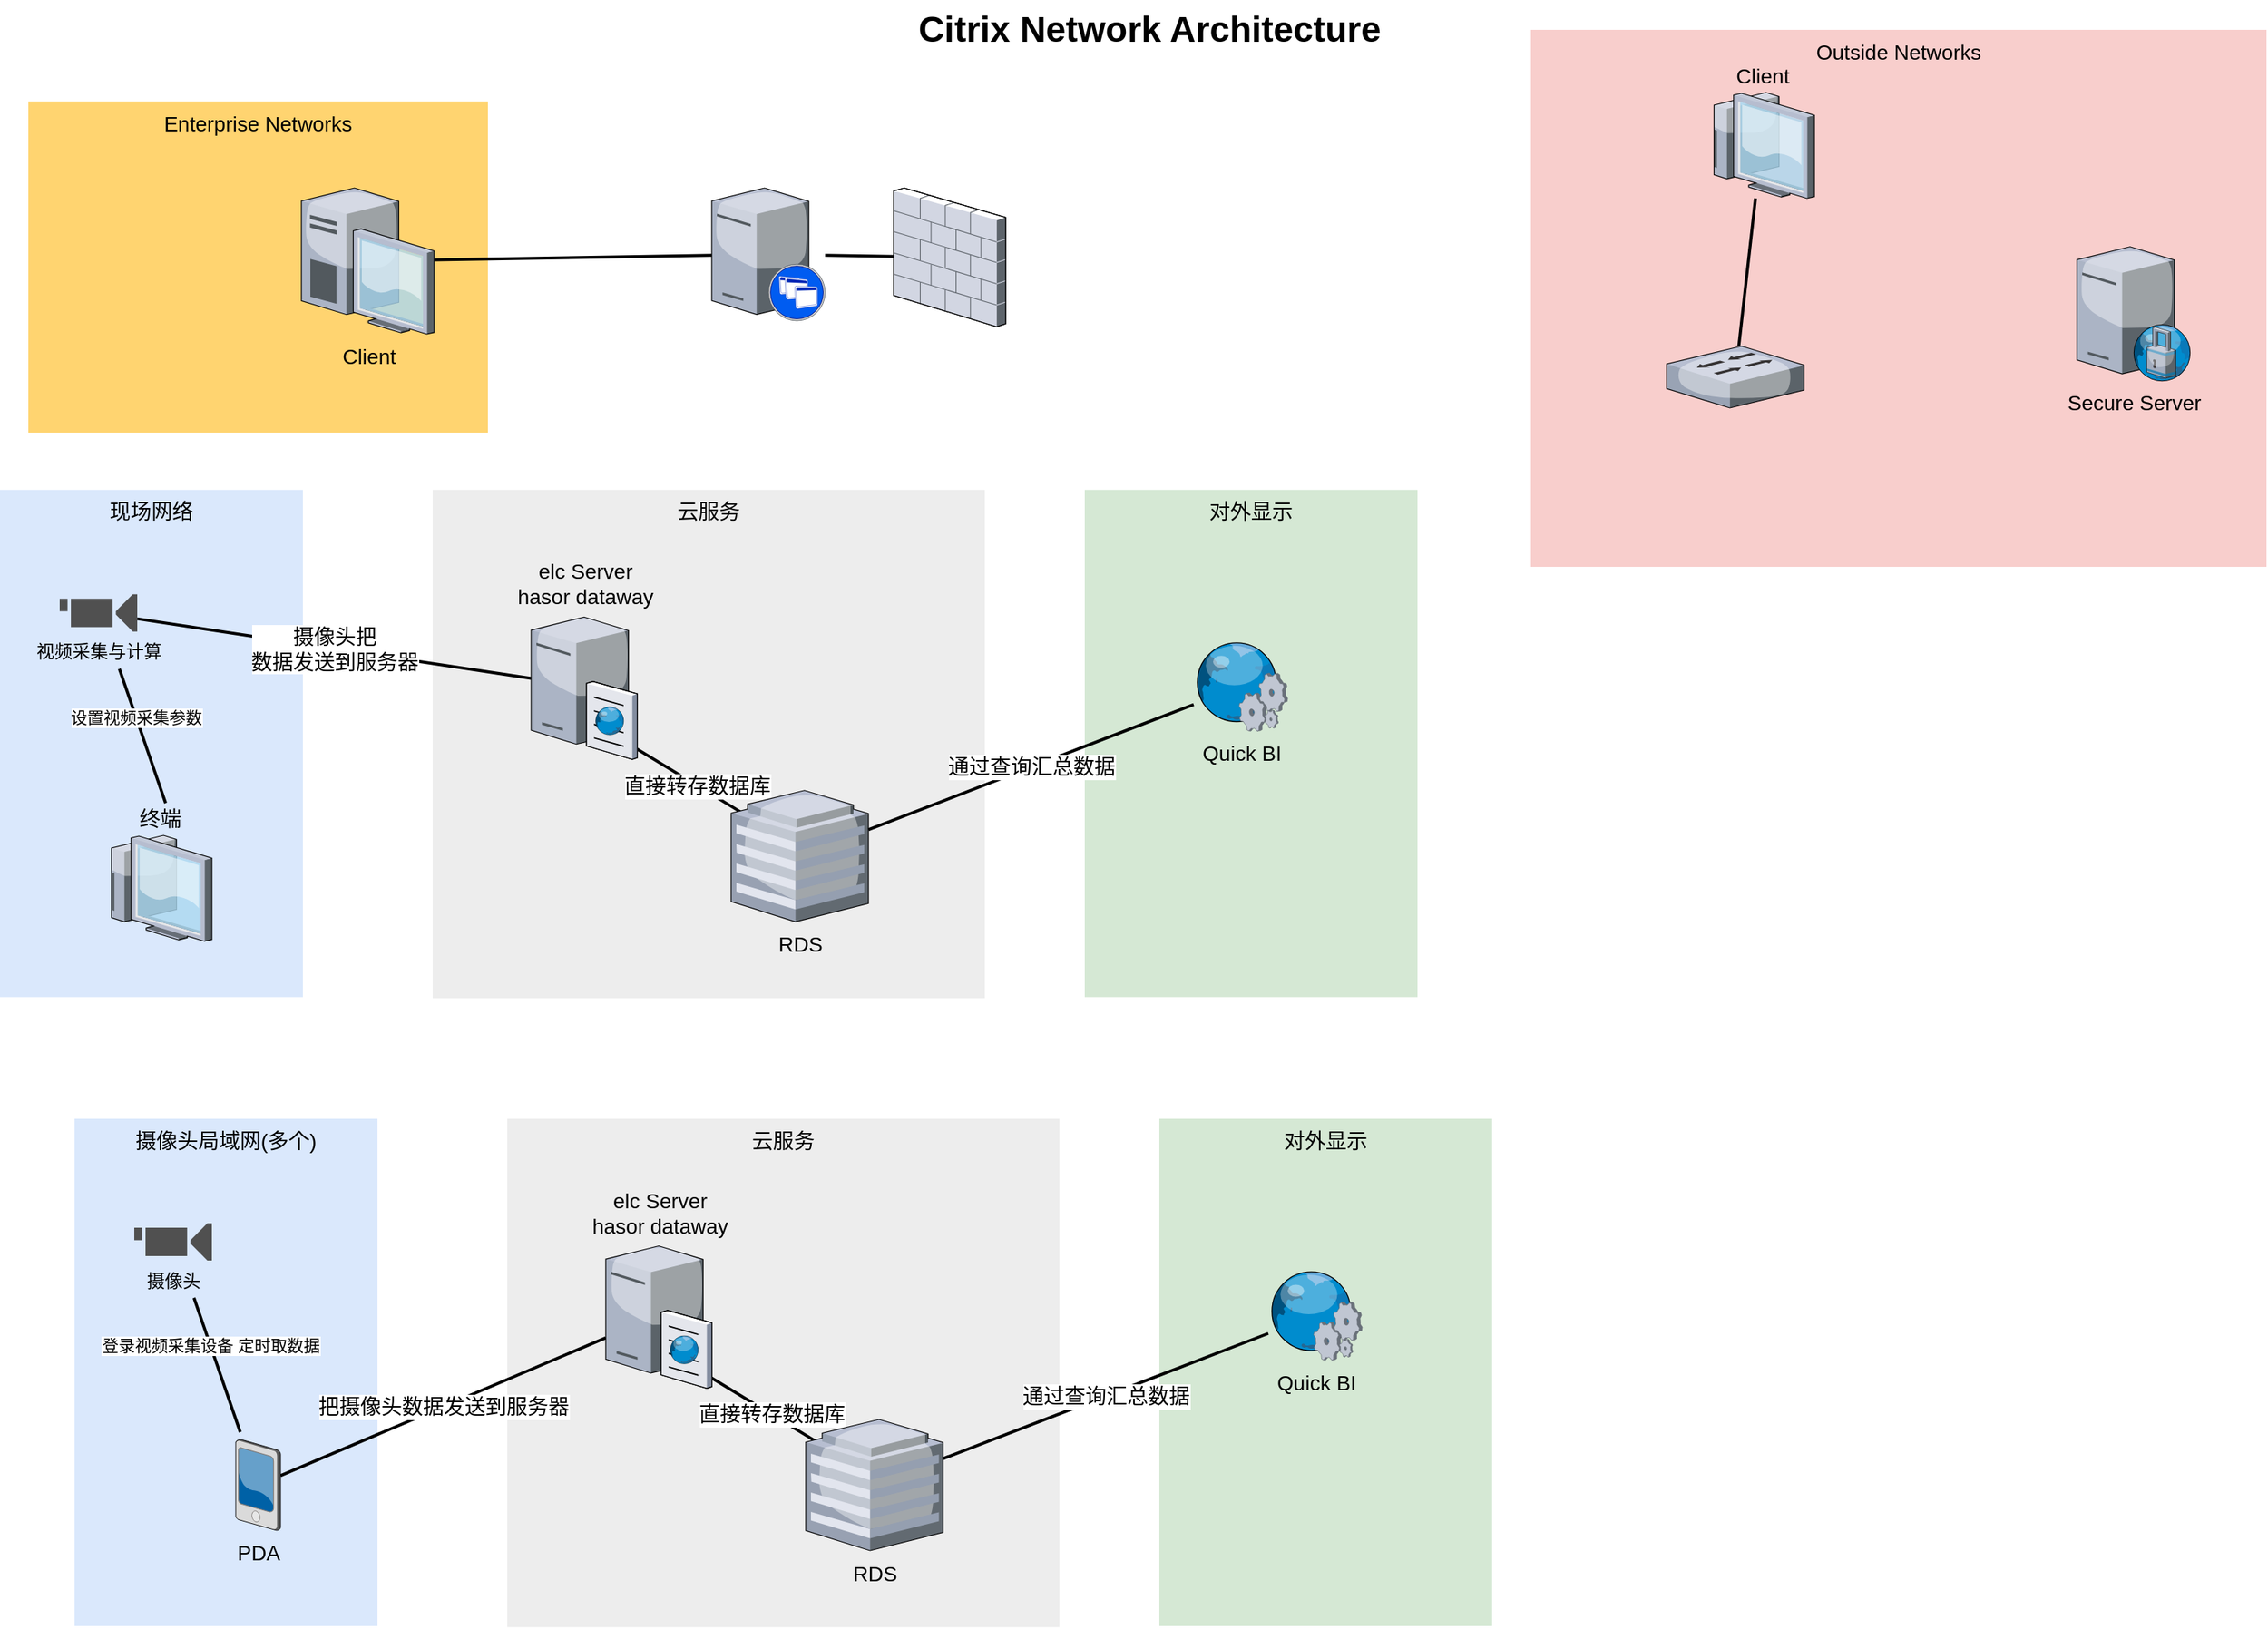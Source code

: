 <mxfile version="13.7.9" type="github"><diagram name="Page-1" id="e3a06f82-3646-2815-327d-82caf3d4e204"><mxGraphModel dx="1038" dy="580" grid="1" gridSize="10" guides="1" tooltips="1" connect="1" arrows="1" fold="1" page="1" pageScale="1.5" pageWidth="1169" pageHeight="826" background="none" math="0" shadow="0"><root><mxCell id="0" style=";html=1;"/><mxCell id="1" style=";html=1;" parent="0"/><mxCell id="6a7d8f32e03d9370-61" value="Outside Networks" style="whiteSpace=wrap;html=1;fillColor=#f8cecc;fontSize=14;strokeColor=none;verticalAlign=top;" parent="1" vertex="1"><mxGeometry x="1186" y="50" width="493" height="360" as="geometry"/></mxCell><mxCell id="6a7d8f32e03d9370-60" value="对外显示" style="whiteSpace=wrap;html=1;fillColor=#d5e8d4;fontSize=14;strokeColor=none;verticalAlign=top;" parent="1" vertex="1"><mxGeometry x="937" y="780" width="223" height="340" as="geometry"/></mxCell><mxCell id="6a7d8f32e03d9370-59" value="云服务" style="whiteSpace=wrap;html=1;fillColor=#EDEDED;fontSize=14;strokeColor=none;verticalAlign=top;" parent="1" vertex="1"><mxGeometry x="500" y="780" width="370" height="340.75" as="geometry"/></mxCell><mxCell id="6a7d8f32e03d9370-58" value="摄像头局域网(多个)" style="whiteSpace=wrap;html=1;fillColor=#dae8fc;fontSize=14;strokeColor=none;verticalAlign=top;" parent="1" vertex="1"><mxGeometry x="210" y="780" width="203" height="340" as="geometry"/></mxCell><mxCell id="6a7d8f32e03d9370-57" value="Enterprise Networks" style="whiteSpace=wrap;html=1;fillColor=#FFD470;gradientColor=none;fontSize=14;strokeColor=none;verticalAlign=top;" parent="1" vertex="1"><mxGeometry x="179" y="98" width="308" height="222" as="geometry"/></mxCell><mxCell id="6a7d8f32e03d9370-32" style="edgeStyle=none;rounded=0;html=1;startSize=10;endSize=10;jettySize=auto;orthogonalLoop=1;fontSize=14;endArrow=none;endFill=0;strokeWidth=2;" parent="1" source="6a7d8f32e03d9370-5" target="6a7d8f32e03d9370-12" edge="1"><mxGeometry relative="1" as="geometry"/></mxCell><mxCell id="6a7d8f32e03d9370-5" value="Client" style="verticalLabelPosition=bottom;aspect=fixed;html=1;verticalAlign=top;strokeColor=none;shape=mxgraph.citrix.desktop;fillColor=#66B2FF;gradientColor=#0066CC;fontSize=14;" parent="1" vertex="1"><mxGeometry x="362.0" y="156.0" width="89" height="98" as="geometry"/></mxCell><mxCell id="6a7d8f32e03d9370-37" value="把摄像头数据发送到服务器" style="edgeStyle=none;rounded=0;html=1;startSize=10;endSize=10;jettySize=auto;orthogonalLoop=1;fontSize=14;endArrow=none;endFill=0;strokeWidth=2;" parent="1" source="6a7d8f32e03d9370-6" target="6a7d8f32e03d9370-15" edge="1"><mxGeometry relative="1" as="geometry"/></mxCell><mxCell id="6a7d8f32e03d9370-6" value="PDA" style="verticalLabelPosition=bottom;aspect=fixed;html=1;verticalAlign=top;strokeColor=none;shape=mxgraph.citrix.pda;fillColor=#66B2FF;gradientColor=#0066CC;fontSize=14;" parent="1" vertex="1"><mxGeometry x="318.0" y="995" width="30" height="61" as="geometry"/></mxCell><mxCell id="6a7d8f32e03d9370-43" style="edgeStyle=none;rounded=0;html=1;startSize=10;endSize=10;jettySize=auto;orthogonalLoop=1;fontSize=14;endArrow=none;endFill=0;strokeWidth=2;" parent="1" source="6a7d8f32e03d9370-12" target="6a7d8f32e03d9370-17" edge="1"><mxGeometry relative="1" as="geometry"/></mxCell><mxCell id="6a7d8f32e03d9370-12" value="" style="verticalLabelPosition=bottom;aspect=fixed;html=1;verticalAlign=top;strokeColor=none;shape=mxgraph.citrix.xenapp_server;fillColor=#66B2FF;gradientColor=#0066CC;fontSize=14;" parent="1" vertex="1"><mxGeometry x="637.0" y="156" width="76" height="89" as="geometry"/></mxCell><mxCell id="6a7d8f32e03d9370-51" value="直接转存数据库" style="edgeStyle=none;rounded=0;html=1;startSize=10;endSize=10;jettySize=auto;orthogonalLoop=1;fontSize=14;endArrow=none;endFill=0;strokeWidth=2;exitX=0.417;exitY=0.673;exitDx=0;exitDy=0;exitPerimeter=0;entryX=0.639;entryY=0.526;entryDx=0;entryDy=0;entryPerimeter=0;" parent="1" source="6a7d8f32e03d9370-15" target="6a7d8f32e03d9370-24" edge="1"><mxGeometry relative="1" as="geometry"><mxPoint x="982.643" y="623.5" as="sourcePoint"/></mxGeometry></mxCell><mxCell id="6a7d8f32e03d9370-52" style="edgeStyle=none;rounded=0;html=1;startSize=10;endSize=10;jettySize=auto;orthogonalLoop=1;fontSize=14;endArrow=none;endFill=0;strokeWidth=2;" parent="1" edge="1"><mxGeometry relative="1" as="geometry"><mxPoint x="321" y="990" as="sourcePoint"/><mxPoint x="290" y="900" as="targetPoint"/></mxGeometry></mxCell><mxCell id="Gmedu09Z3kvxoCTE2EGI-4" value="登录视频采集设备 定时取数据" style="edgeLabel;html=1;align=center;verticalAlign=middle;resizable=0;points=[];" parent="6a7d8f32e03d9370-52" vertex="1" connectable="0"><mxGeometry x="0.314" relative="1" as="geometry"><mxPoint y="1" as="offset"/></mxGeometry></mxCell><mxCell id="6a7d8f32e03d9370-15" value="elc Server&lt;br&gt;hasor dataway" style="verticalLabelPosition=top;aspect=fixed;html=1;verticalAlign=bottom;strokeColor=none;shape=mxgraph.citrix.cache_server;fillColor=#66B2FF;gradientColor=#0066CC;fontSize=14;labelPosition=center;align=center;" parent="1" vertex="1"><mxGeometry x="566" y="863" width="71" height="97.5" as="geometry"/></mxCell><mxCell id="6a7d8f32e03d9370-17" value="" style="verticalLabelPosition=bottom;aspect=fixed;html=1;verticalAlign=top;strokeColor=none;shape=mxgraph.citrix.firewall;fillColor=#66B2FF;gradientColor=#0066CC;fontSize=14;" parent="1" vertex="1"><mxGeometry x="759" y="156" width="75" height="93" as="geometry"/></mxCell><mxCell id="6a7d8f32e03d9370-24" value="RDS" style="verticalLabelPosition=bottom;aspect=fixed;html=1;verticalAlign=top;strokeColor=none;shape=mxgraph.citrix.hq_enterprise;fillColor=#66B2FF;gradientColor=#0066CC;fontSize=14;" parent="1" vertex="1"><mxGeometry x="700" y="981.5" width="92" height="88" as="geometry"/></mxCell><mxCell id="6a7d8f32e03d9370-25" value="Secure Server" style="verticalLabelPosition=bottom;aspect=fixed;html=1;verticalAlign=top;strokeColor=none;shape=mxgraph.citrix.proxy_server;fillColor=#66B2FF;gradientColor=#0066CC;fontSize=14;" parent="1" vertex="1"><mxGeometry x="1552" y="195.38" width="76.5" height="90" as="geometry"/></mxCell><mxCell id="6a7d8f32e03d9370-53" style="edgeStyle=none;rounded=0;html=1;startSize=10;endSize=10;jettySize=auto;orthogonalLoop=1;fontSize=14;endArrow=none;endFill=0;strokeWidth=2;" parent="1" source="6a7d8f32e03d9370-26" target="6a7d8f32e03d9370-29" edge="1"><mxGeometry relative="1" as="geometry"/></mxCell><mxCell id="6a7d8f32e03d9370-26" value="" style="verticalLabelPosition=bottom;aspect=fixed;html=1;verticalAlign=top;strokeColor=none;shape=mxgraph.citrix.switch;fillColor=#66B2FF;gradientColor=#0066CC;fontSize=14;" parent="1" vertex="1"><mxGeometry x="1277" y="262" width="92" height="41.5" as="geometry"/></mxCell><mxCell id="6a7d8f32e03d9370-29" value="Client" style="verticalLabelPosition=top;aspect=fixed;html=1;verticalAlign=bottom;strokeColor=none;shape=mxgraph.citrix.thin_client;fillColor=#66B2FF;gradientColor=#0066CC;fontSize=14;labelPosition=center;align=center;" parent="1" vertex="1"><mxGeometry x="1305" y="92" width="71" height="71" as="geometry"/></mxCell><mxCell id="6a7d8f32e03d9370-49" value="通过查询汇总数据" style="edgeStyle=none;rounded=0;html=1;startSize=10;endSize=10;jettySize=auto;orthogonalLoop=1;fontSize=14;endArrow=none;endFill=0;strokeWidth=2;" parent="1" source="6a7d8f32e03d9370-30" target="6a7d8f32e03d9370-24" edge="1"><mxGeometry relative="1" as="geometry"><mxPoint x="1001.754" y="623.5" as="targetPoint"/></mxGeometry></mxCell><mxCell id="6a7d8f32e03d9370-30" value="Quick BI" style="verticalLabelPosition=bottom;aspect=fixed;html=1;verticalAlign=top;strokeColor=none;shape=mxgraph.citrix.web_service;fillColor=#66B2FF;gradientColor=#0066CC;fontSize=14;" parent="1" vertex="1"><mxGeometry x="1010" y="881.75" width="63" height="60" as="geometry"/></mxCell><mxCell id="6a7d8f32e03d9370-62" value="Citrix Network Architecture" style="text;strokeColor=none;fillColor=none;html=1;fontSize=24;fontStyle=1;verticalAlign=middle;align=center;" parent="1" vertex="1"><mxGeometry x="499" y="30" width="861" height="40" as="geometry"/></mxCell><mxCell id="Gmedu09Z3kvxoCTE2EGI-2" value="摄像头" style="pointerEvents=1;shadow=0;dashed=0;html=1;strokeColor=none;fillColor=#505050;labelPosition=center;verticalLabelPosition=bottom;verticalAlign=top;outlineConnect=0;align=center;shape=mxgraph.office.devices.video_camera;" parent="1" vertex="1"><mxGeometry x="250" y="850" width="52" height="25" as="geometry"/></mxCell><mxCell id="CjIb4U2PascCI1y22trD-2" value="对外显示" style="whiteSpace=wrap;html=1;fillColor=#d5e8d4;fontSize=14;strokeColor=none;verticalAlign=top;" vertex="1" parent="1"><mxGeometry x="887" y="358.38" width="223" height="340" as="geometry"/></mxCell><mxCell id="CjIb4U2PascCI1y22trD-3" value="云服务" style="whiteSpace=wrap;html=1;fillColor=#EDEDED;fontSize=14;strokeColor=none;verticalAlign=top;" vertex="1" parent="1"><mxGeometry x="450" y="358.38" width="370" height="340.75" as="geometry"/></mxCell><mxCell id="CjIb4U2PascCI1y22trD-4" value="现场网络" style="whiteSpace=wrap;html=1;fillColor=#dae8fc;fontSize=14;strokeColor=none;verticalAlign=top;" vertex="1" parent="1"><mxGeometry x="160" y="358.38" width="203" height="340" as="geometry"/></mxCell><mxCell id="CjIb4U2PascCI1y22trD-5" value="摄像头把&lt;br&gt;数据发送到服务器" style="edgeStyle=none;rounded=0;html=1;startSize=10;endSize=10;jettySize=auto;orthogonalLoop=1;fontSize=14;endArrow=none;endFill=0;strokeWidth=2;" edge="1" parent="1" source="CjIb4U2PascCI1y22trD-14" target="CjIb4U2PascCI1y22trD-10"><mxGeometry relative="1" as="geometry"/></mxCell><mxCell id="CjIb4U2PascCI1y22trD-7" value="直接转存数据库" style="edgeStyle=none;rounded=0;html=1;startSize=10;endSize=10;jettySize=auto;orthogonalLoop=1;fontSize=14;endArrow=none;endFill=0;strokeWidth=2;exitX=0.417;exitY=0.673;exitDx=0;exitDy=0;exitPerimeter=0;entryX=0.639;entryY=0.526;entryDx=0;entryDy=0;entryPerimeter=0;" edge="1" parent="1" source="CjIb4U2PascCI1y22trD-10" target="CjIb4U2PascCI1y22trD-11"><mxGeometry relative="1" as="geometry"><mxPoint x="932.643" y="201.88" as="sourcePoint"/></mxGeometry></mxCell><mxCell id="CjIb4U2PascCI1y22trD-8" style="edgeStyle=none;rounded=0;html=1;startSize=10;endSize=10;jettySize=auto;orthogonalLoop=1;fontSize=14;endArrow=none;endFill=0;strokeWidth=2;" edge="1" parent="1"><mxGeometry relative="1" as="geometry"><mxPoint x="271" y="568.38" as="sourcePoint"/><mxPoint x="240" y="478.38" as="targetPoint"/></mxGeometry></mxCell><mxCell id="CjIb4U2PascCI1y22trD-9" value="设置视频采集参数" style="edgeLabel;html=1;align=center;verticalAlign=middle;resizable=0;points=[];" vertex="1" connectable="0" parent="CjIb4U2PascCI1y22trD-8"><mxGeometry x="0.314" relative="1" as="geometry"><mxPoint y="1" as="offset"/></mxGeometry></mxCell><mxCell id="CjIb4U2PascCI1y22trD-10" value="elc Server&lt;br&gt;hasor dataway" style="verticalLabelPosition=top;aspect=fixed;html=1;verticalAlign=bottom;strokeColor=none;shape=mxgraph.citrix.cache_server;fillColor=#66B2FF;gradientColor=#0066CC;fontSize=14;labelPosition=center;align=center;" vertex="1" parent="1"><mxGeometry x="516" y="441.38" width="71" height="97.5" as="geometry"/></mxCell><mxCell id="CjIb4U2PascCI1y22trD-11" value="RDS" style="verticalLabelPosition=bottom;aspect=fixed;html=1;verticalAlign=top;strokeColor=none;shape=mxgraph.citrix.hq_enterprise;fillColor=#66B2FF;gradientColor=#0066CC;fontSize=14;" vertex="1" parent="1"><mxGeometry x="650" y="559.88" width="92" height="88" as="geometry"/></mxCell><mxCell id="CjIb4U2PascCI1y22trD-12" value="通过查询汇总数据" style="edgeStyle=none;rounded=0;html=1;startSize=10;endSize=10;jettySize=auto;orthogonalLoop=1;fontSize=14;endArrow=none;endFill=0;strokeWidth=2;" edge="1" parent="1" source="CjIb4U2PascCI1y22trD-13" target="CjIb4U2PascCI1y22trD-11"><mxGeometry relative="1" as="geometry"><mxPoint x="951.754" y="201.88" as="targetPoint"/></mxGeometry></mxCell><mxCell id="CjIb4U2PascCI1y22trD-13" value="Quick BI" style="verticalLabelPosition=bottom;aspect=fixed;html=1;verticalAlign=top;strokeColor=none;shape=mxgraph.citrix.web_service;fillColor=#66B2FF;gradientColor=#0066CC;fontSize=14;" vertex="1" parent="1"><mxGeometry x="960" y="460.13" width="63" height="60" as="geometry"/></mxCell><mxCell id="CjIb4U2PascCI1y22trD-14" value="视频采集与计算" style="pointerEvents=1;shadow=0;dashed=0;html=1;strokeColor=none;fillColor=#505050;labelPosition=center;verticalLabelPosition=bottom;verticalAlign=top;outlineConnect=0;align=center;shape=mxgraph.office.devices.video_camera;" vertex="1" parent="1"><mxGeometry x="200" y="428.38" width="52" height="25" as="geometry"/></mxCell><mxCell id="CjIb4U2PascCI1y22trD-15" value="终端" style="verticalLabelPosition=top;aspect=fixed;html=1;verticalAlign=bottom;strokeColor=none;shape=mxgraph.citrix.thin_client;fillColor=#66B2FF;gradientColor=#0066CC;fontSize=14;labelPosition=center;align=center;" vertex="1" parent="1"><mxGeometry x="231" y="590" width="71" height="71" as="geometry"/></mxCell></root></mxGraphModel></diagram></mxfile>
